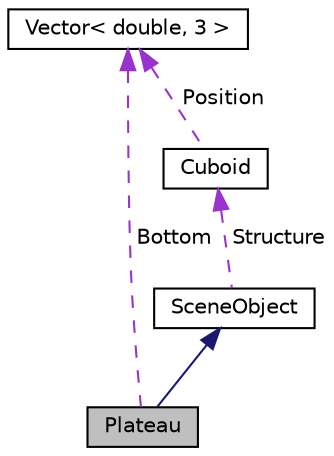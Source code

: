 digraph "Plateau"
{
 // LATEX_PDF_SIZE
  edge [fontname="Helvetica",fontsize="10",labelfontname="Helvetica",labelfontsize="10"];
  node [fontname="Helvetica",fontsize="10",shape=record];
  Node1 [label="Plateau",height=0.2,width=0.4,color="black", fillcolor="grey75", style="filled", fontcolor="black",tooltip="Plateau przedstawia plaskowyz."];
  Node2 -> Node1 [dir="back",color="midnightblue",fontsize="10",style="solid"];
  Node2 [label="SceneObject",height=0.2,width=0.4,color="black", fillcolor="white", style="filled",URL="$class_scene_object.html",tooltip="Klasa SceneObject definiuje ogolnie pojety objekt na scenie za pomoca zestawu danych w postaci Cuboid..."];
  Node3 -> Node2 [dir="back",color="darkorchid3",fontsize="10",style="dashed",label=" Structure" ];
  Node3 [label="Cuboid",height=0.2,width=0.4,color="black", fillcolor="white", style="filled",URL="$class_cuboid.html",tooltip="Klasa prostopadloscianu w postaci tablicy dwuwymiarowej oraz jej metody."];
  Node4 -> Node3 [dir="back",color="darkorchid3",fontsize="10",style="dashed",label=" Position" ];
  Node4 [label="Vector\< double, 3 \>",height=0.2,width=0.4,color="black", fillcolor="white", style="filled",URL="$class_vector.html",tooltip=" "];
  Node4 -> Node1 [dir="back",color="darkorchid3",fontsize="10",style="dashed",label=" Bottom" ];
}
